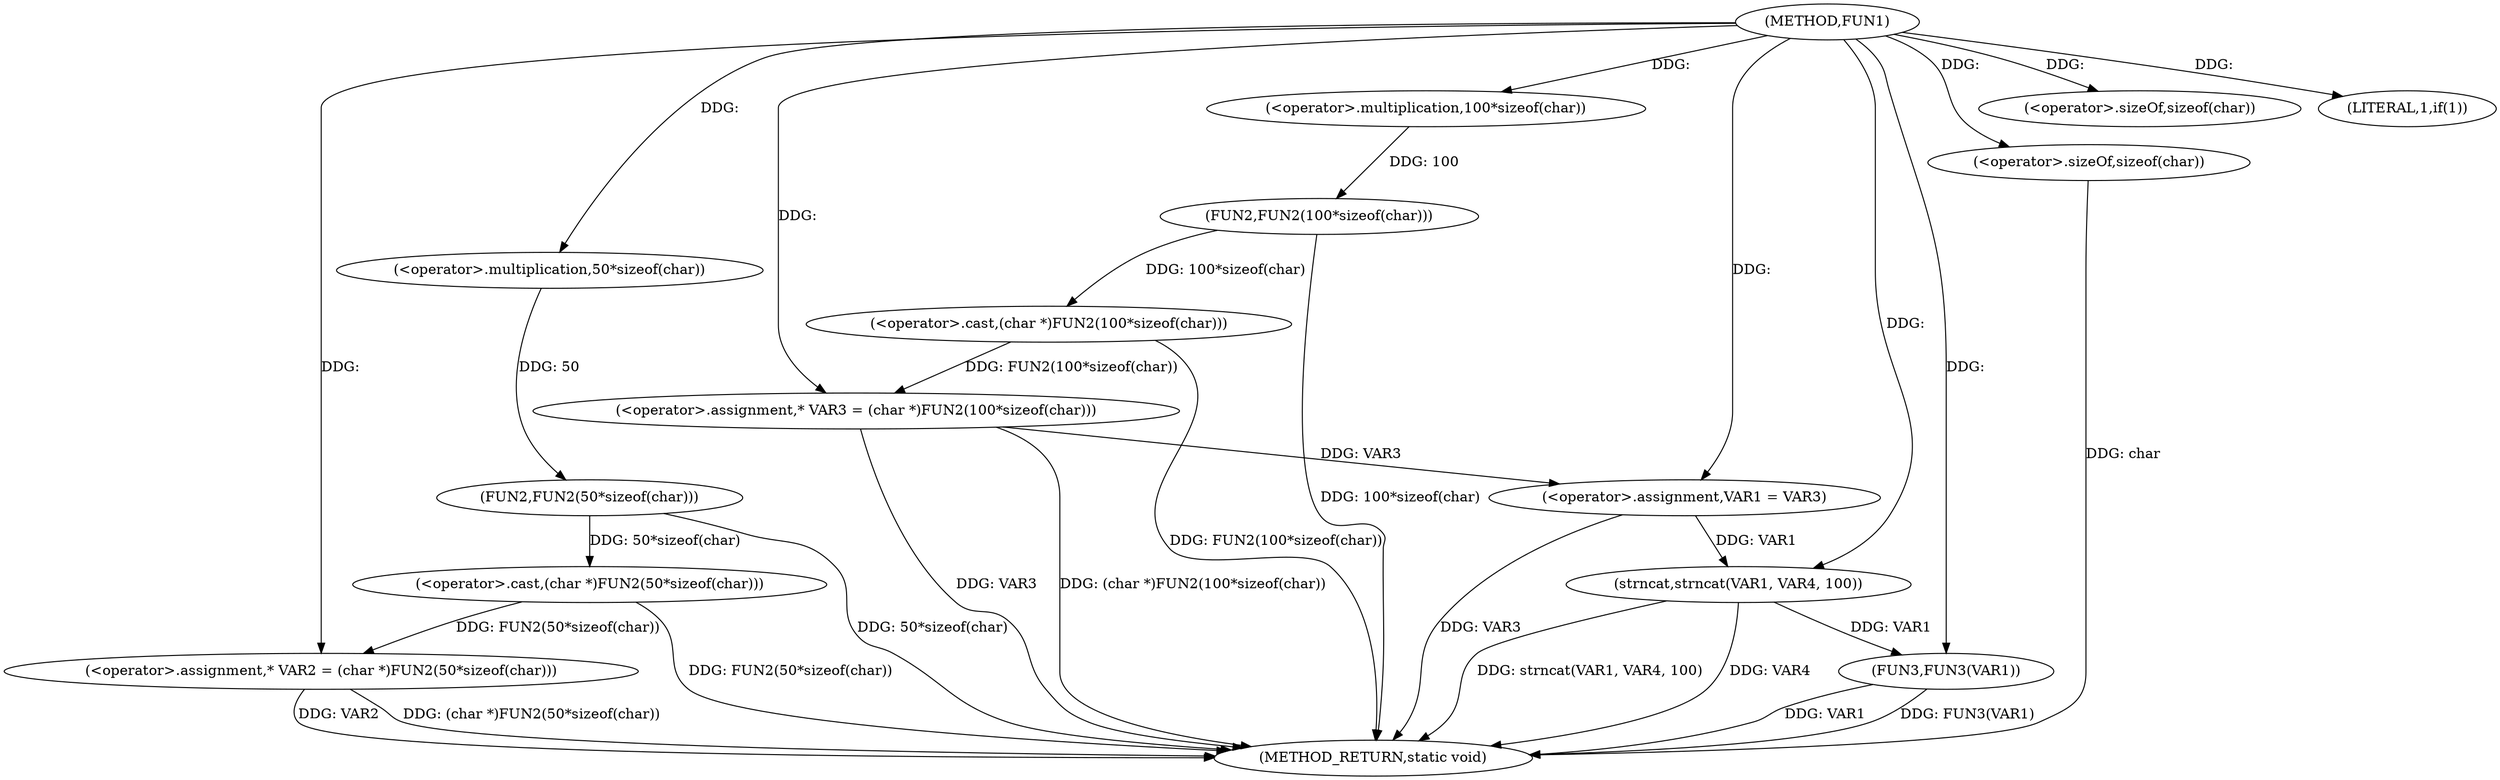 digraph FUN1 {  
"1000100" [label = "(METHOD,FUN1)" ]
"1000137" [label = "(METHOD_RETURN,static void)" ]
"1000104" [label = "(<operator>.assignment,* VAR2 = (char *)FUN2(50*sizeof(char)))" ]
"1000106" [label = "(<operator>.cast,(char *)FUN2(50*sizeof(char)))" ]
"1000108" [label = "(FUN2,FUN2(50*sizeof(char)))" ]
"1000109" [label = "(<operator>.multiplication,50*sizeof(char))" ]
"1000111" [label = "(<operator>.sizeOf,sizeof(char))" ]
"1000114" [label = "(<operator>.assignment,* VAR3 = (char *)FUN2(100*sizeof(char)))" ]
"1000116" [label = "(<operator>.cast,(char *)FUN2(100*sizeof(char)))" ]
"1000118" [label = "(FUN2,FUN2(100*sizeof(char)))" ]
"1000119" [label = "(<operator>.multiplication,100*sizeof(char))" ]
"1000121" [label = "(<operator>.sizeOf,sizeof(char))" ]
"1000124" [label = "(LITERAL,1,if(1))" ]
"1000126" [label = "(<operator>.assignment,VAR1 = VAR3)" ]
"1000131" [label = "(strncat,strncat(VAR1, VAR4, 100))" ]
"1000135" [label = "(FUN3,FUN3(VAR1))" ]
  "1000106" -> "1000137"  [ label = "DDG: FUN2(50*sizeof(char))"] 
  "1000104" -> "1000137"  [ label = "DDG: VAR2"] 
  "1000116" -> "1000137"  [ label = "DDG: FUN2(100*sizeof(char))"] 
  "1000131" -> "1000137"  [ label = "DDG: VAR4"] 
  "1000135" -> "1000137"  [ label = "DDG: FUN3(VAR1)"] 
  "1000126" -> "1000137"  [ label = "DDG: VAR3"] 
  "1000118" -> "1000137"  [ label = "DDG: 100*sizeof(char)"] 
  "1000114" -> "1000137"  [ label = "DDG: (char *)FUN2(100*sizeof(char))"] 
  "1000131" -> "1000137"  [ label = "DDG: strncat(VAR1, VAR4, 100)"] 
  "1000114" -> "1000137"  [ label = "DDG: VAR3"] 
  "1000135" -> "1000137"  [ label = "DDG: VAR1"] 
  "1000121" -> "1000137"  [ label = "DDG: char"] 
  "1000104" -> "1000137"  [ label = "DDG: (char *)FUN2(50*sizeof(char))"] 
  "1000108" -> "1000137"  [ label = "DDG: 50*sizeof(char)"] 
  "1000106" -> "1000104"  [ label = "DDG: FUN2(50*sizeof(char))"] 
  "1000100" -> "1000104"  [ label = "DDG: "] 
  "1000108" -> "1000106"  [ label = "DDG: 50*sizeof(char)"] 
  "1000109" -> "1000108"  [ label = "DDG: 50"] 
  "1000100" -> "1000109"  [ label = "DDG: "] 
  "1000100" -> "1000111"  [ label = "DDG: "] 
  "1000116" -> "1000114"  [ label = "DDG: FUN2(100*sizeof(char))"] 
  "1000100" -> "1000114"  [ label = "DDG: "] 
  "1000118" -> "1000116"  [ label = "DDG: 100*sizeof(char)"] 
  "1000119" -> "1000118"  [ label = "DDG: 100"] 
  "1000100" -> "1000119"  [ label = "DDG: "] 
  "1000100" -> "1000121"  [ label = "DDG: "] 
  "1000100" -> "1000124"  [ label = "DDG: "] 
  "1000114" -> "1000126"  [ label = "DDG: VAR3"] 
  "1000100" -> "1000126"  [ label = "DDG: "] 
  "1000126" -> "1000131"  [ label = "DDG: VAR1"] 
  "1000100" -> "1000131"  [ label = "DDG: "] 
  "1000131" -> "1000135"  [ label = "DDG: VAR1"] 
  "1000100" -> "1000135"  [ label = "DDG: "] 
}
